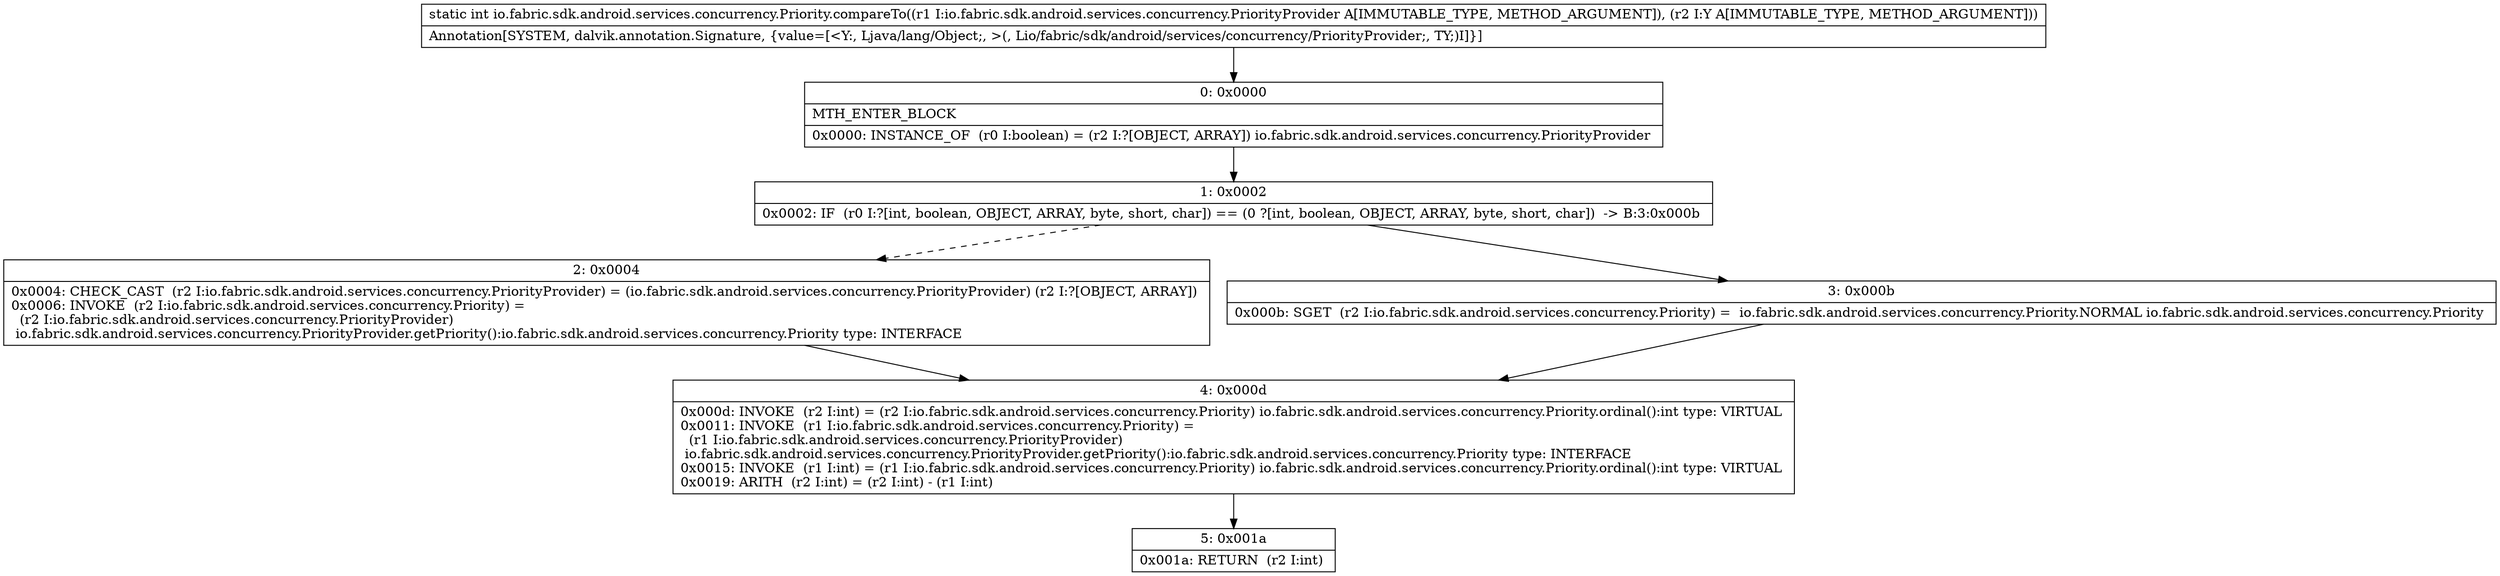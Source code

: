 digraph "CFG forio.fabric.sdk.android.services.concurrency.Priority.compareTo(Lio\/fabric\/sdk\/android\/services\/concurrency\/PriorityProvider;Ljava\/lang\/Object;)I" {
Node_0 [shape=record,label="{0\:\ 0x0000|MTH_ENTER_BLOCK\l|0x0000: INSTANCE_OF  (r0 I:boolean) = (r2 I:?[OBJECT, ARRAY]) io.fabric.sdk.android.services.concurrency.PriorityProvider \l}"];
Node_1 [shape=record,label="{1\:\ 0x0002|0x0002: IF  (r0 I:?[int, boolean, OBJECT, ARRAY, byte, short, char]) == (0 ?[int, boolean, OBJECT, ARRAY, byte, short, char])  \-\> B:3:0x000b \l}"];
Node_2 [shape=record,label="{2\:\ 0x0004|0x0004: CHECK_CAST  (r2 I:io.fabric.sdk.android.services.concurrency.PriorityProvider) = (io.fabric.sdk.android.services.concurrency.PriorityProvider) (r2 I:?[OBJECT, ARRAY]) \l0x0006: INVOKE  (r2 I:io.fabric.sdk.android.services.concurrency.Priority) = \l  (r2 I:io.fabric.sdk.android.services.concurrency.PriorityProvider)\l io.fabric.sdk.android.services.concurrency.PriorityProvider.getPriority():io.fabric.sdk.android.services.concurrency.Priority type: INTERFACE \l}"];
Node_3 [shape=record,label="{3\:\ 0x000b|0x000b: SGET  (r2 I:io.fabric.sdk.android.services.concurrency.Priority) =  io.fabric.sdk.android.services.concurrency.Priority.NORMAL io.fabric.sdk.android.services.concurrency.Priority \l}"];
Node_4 [shape=record,label="{4\:\ 0x000d|0x000d: INVOKE  (r2 I:int) = (r2 I:io.fabric.sdk.android.services.concurrency.Priority) io.fabric.sdk.android.services.concurrency.Priority.ordinal():int type: VIRTUAL \l0x0011: INVOKE  (r1 I:io.fabric.sdk.android.services.concurrency.Priority) = \l  (r1 I:io.fabric.sdk.android.services.concurrency.PriorityProvider)\l io.fabric.sdk.android.services.concurrency.PriorityProvider.getPriority():io.fabric.sdk.android.services.concurrency.Priority type: INTERFACE \l0x0015: INVOKE  (r1 I:int) = (r1 I:io.fabric.sdk.android.services.concurrency.Priority) io.fabric.sdk.android.services.concurrency.Priority.ordinal():int type: VIRTUAL \l0x0019: ARITH  (r2 I:int) = (r2 I:int) \- (r1 I:int) \l}"];
Node_5 [shape=record,label="{5\:\ 0x001a|0x001a: RETURN  (r2 I:int) \l}"];
MethodNode[shape=record,label="{static int io.fabric.sdk.android.services.concurrency.Priority.compareTo((r1 I:io.fabric.sdk.android.services.concurrency.PriorityProvider A[IMMUTABLE_TYPE, METHOD_ARGUMENT]), (r2 I:Y A[IMMUTABLE_TYPE, METHOD_ARGUMENT]))  | Annotation[SYSTEM, dalvik.annotation.Signature, \{value=[\<Y:, Ljava\/lang\/Object;, \>(, Lio\/fabric\/sdk\/android\/services\/concurrency\/PriorityProvider;, TY;)I]\}]\l}"];
MethodNode -> Node_0;
Node_0 -> Node_1;
Node_1 -> Node_2[style=dashed];
Node_1 -> Node_3;
Node_2 -> Node_4;
Node_3 -> Node_4;
Node_4 -> Node_5;
}

